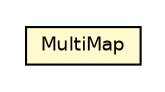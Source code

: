#!/usr/local/bin/dot
#
# Class diagram 
# Generated by UMLGraph version 5.4 (http://www.umlgraph.org/)
#

digraph G {
	edge [fontname="Helvetica",fontsize=10,labelfontname="Helvetica",labelfontsize=10];
	node [fontname="Helvetica",fontsize=10,shape=plaintext];
	nodesep=0.25;
	ranksep=0.5;
	// jsl.utilities.misc.MultiMap
	c128774 [label=<<table title="jsl.utilities.misc.MultiMap" border="0" cellborder="1" cellspacing="0" cellpadding="2" port="p" bgcolor="lemonChiffon" href="./MultiMap.html">
		<tr><td><table border="0" cellspacing="0" cellpadding="1">
<tr><td align="center" balign="center"> MultiMap </td></tr>
		</table></td></tr>
		</table>>, URL="./MultiMap.html", fontname="Helvetica", fontcolor="black", fontsize=9.0];
}

